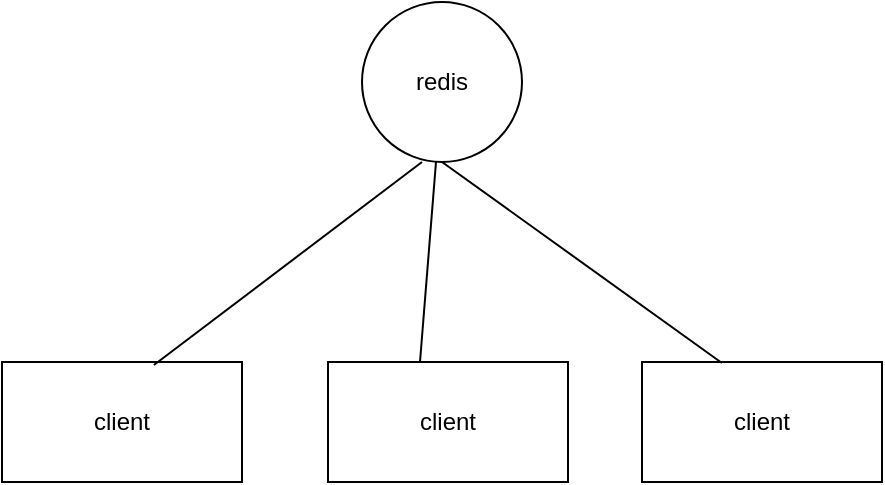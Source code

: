<mxfile version="11.2.2" type="github" pages="1"><diagram id="rpGh2X4PcfZWyylC3s6p" name="Page-1"><mxGraphModel dx="782" dy="435" grid="1" gridSize="10" guides="1" tooltips="1" connect="1" arrows="1" fold="1" page="1" pageScale="1" pageWidth="827" pageHeight="1169" math="0" shadow="0"><root><mxCell id="0"/><mxCell id="1" parent="0"/><mxCell id="rTMWJL--DAag_wNh6SxI-1" value="redis" style="ellipse;whiteSpace=wrap;html=1;aspect=fixed;" vertex="1" parent="1"><mxGeometry x="310" y="20" width="80" height="80" as="geometry"/></mxCell><mxCell id="rTMWJL--DAag_wNh6SxI-2" value="client" style="rounded=0;whiteSpace=wrap;html=1;" vertex="1" parent="1"><mxGeometry x="130" y="200" width="120" height="60" as="geometry"/></mxCell><mxCell id="rTMWJL--DAag_wNh6SxI-3" value="client" style="rounded=0;whiteSpace=wrap;html=1;" vertex="1" parent="1"><mxGeometry x="450" y="200" width="120" height="60" as="geometry"/></mxCell><mxCell id="rTMWJL--DAag_wNh6SxI-4" value="client" style="rounded=0;whiteSpace=wrap;html=1;" vertex="1" parent="1"><mxGeometry x="293" y="200" width="120" height="60" as="geometry"/></mxCell><mxCell id="rTMWJL--DAag_wNh6SxI-5" value="" style="endArrow=none;html=1;exitX=0.633;exitY=0.025;exitDx=0;exitDy=0;exitPerimeter=0;entryX=0.375;entryY=1;entryDx=0;entryDy=0;entryPerimeter=0;" edge="1" parent="1" source="rTMWJL--DAag_wNh6SxI-2" target="rTMWJL--DAag_wNh6SxI-1"><mxGeometry width="50" height="50" relative="1" as="geometry"><mxPoint x="250" y="125" as="sourcePoint"/><mxPoint x="300" y="75" as="targetPoint"/></mxGeometry></mxCell><mxCell id="rTMWJL--DAag_wNh6SxI-7" value="" style="endArrow=none;html=1;entryX=0.383;entryY=0.008;entryDx=0;entryDy=0;entryPerimeter=0;" edge="1" parent="1" target="rTMWJL--DAag_wNh6SxI-4"><mxGeometry width="50" height="50" relative="1" as="geometry"><mxPoint x="347" y="100" as="sourcePoint"/><mxPoint x="180" y="280" as="targetPoint"/></mxGeometry></mxCell><mxCell id="rTMWJL--DAag_wNh6SxI-8" value="" style="endArrow=none;html=1;exitX=0.333;exitY=0.008;exitDx=0;exitDy=0;exitPerimeter=0;entryX=0.5;entryY=1;entryDx=0;entryDy=0;" edge="1" parent="1" source="rTMWJL--DAag_wNh6SxI-3" target="rTMWJL--DAag_wNh6SxI-1"><mxGeometry width="50" height="50" relative="1" as="geometry"><mxPoint x="130" y="330" as="sourcePoint"/><mxPoint x="350" y="110" as="targetPoint"/></mxGeometry></mxCell></root></mxGraphModel></diagram></mxfile>